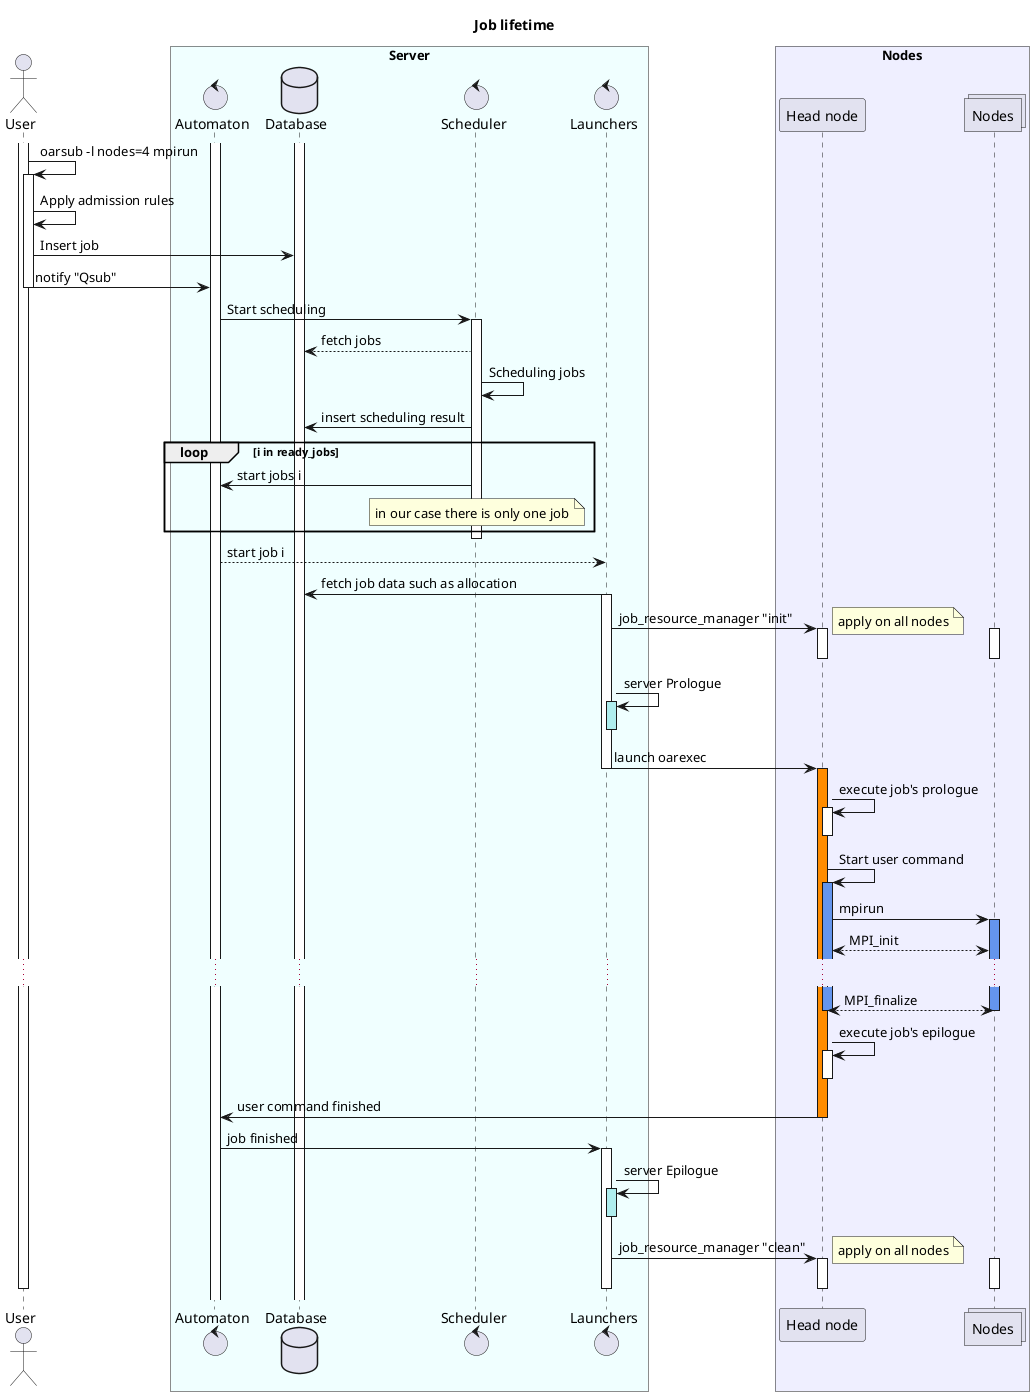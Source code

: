 @startuml
title Job lifetime

actor User as user

box "Server" #Azure
  control Automaton as alm
  database Database as data
  control Scheduler as sch
  control Launchers as bipbip
end box
box "Nodes" #MOTIVATION
  participant "Head node" as head
  collections Nodes as nodes
end box

alm++
user++
data++

user -> user: oarsub -l nodes=4 mpirun
activate user
user -> user: Apply admission rules
user -> data: Insert job
user -> alm: notify "Qsub"
deactivate user

alm -> sch++: Start scheduling
sch --> data: fetch jobs
sch -> sch: Scheduling jobs
sch -> data: insert scheduling result

loop i in ready_jobs
  sch -> alm: start jobs i
  note over sch: in our case there is only one job
end loop
sch--

alm --> bipbip: start job i
bipbip -> data : fetch job data such as allocation
bipbip++

bipbip -> head++ : job_resource_manager "init"
nodes++
note right: apply on all nodes
head--
nodes--

bipbip -> bipbip : server Prologue
activate bipbip #PaleTurquoise
deactivate bipbip

bipbip -> head : launch oarexec
bipbip--
activate head #DarkOrange

head -> head++: execute job's prologue
head--

head -> head: Start user command
activate head #CornflowerBlue
head -> nodes : mpirun
activate nodes #CornflowerBlue

head <--> nodes : MPI_init

...

head <--> nodes : MPI_finalize

head--
nodes--

head -> head++: execute job's epilogue

deactivate head

head -> alm : user command finished
head--

alm -> bipbip++ : job finished

bipbip -> bipbip : server Epilogue
activate bipbip #PaleTurquoise
deactivate bipbip

bipbip -> head++ : job_resource_manager "clean"
nodes++
note right: apply on all nodes

head--
nodes--
user--
bipbip--

@endumlgo
